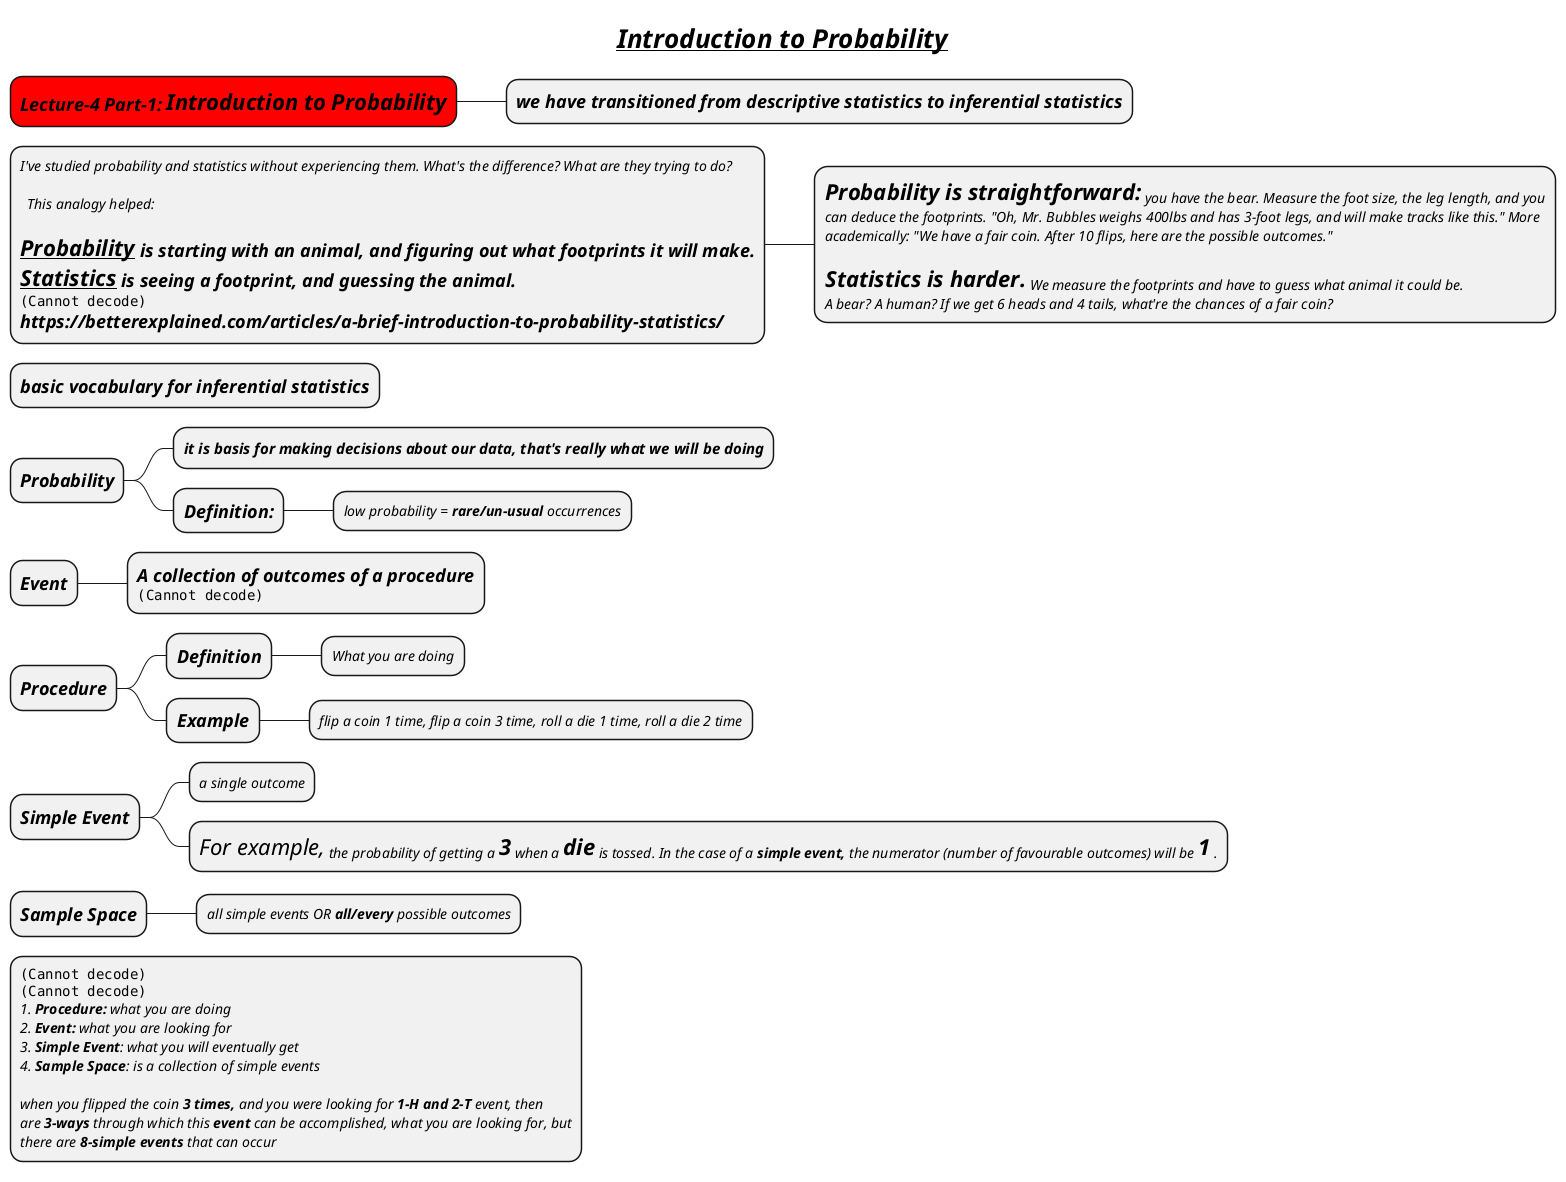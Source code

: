 @startmindmap
skinparam node {
    FontStyle italic
}

title =__//Introduction to Probability//__

*[#red] =Lecture-4 Part-1: **Introduction to Probability**
** =we have transitioned from descriptive statistics to inferential statistics


*:I've studied probability and statistics without experiencing them. What's the difference? What are they trying to do?

  This analogy helped:

=__Probability__ is starting with an animal, and figuring out what footprints it will make.
=__Statistics__ is seeing a footprint, and guessing the animal.
<img:images/img_3.png>
=https://betterexplained.com/articles/a-brief-introduction-to-probability-statistics/;

**:<size:22>**Probability is straightforward:**</size> you have the bear. Measure the foot size, the leg length, and you
can deduce the footprints. "Oh, Mr. Bubbles weighs 400lbs and has 3-foot legs, and will make tracks like this." More
academically: "We have a fair coin. After 10 flips, here are the possible outcomes."

<size:22>**Statistics is harder.**</size> We measure the footprints and have to guess what animal it could be.
A bear? A human? If we get 6 heads and 4 tails, what're the chances of a fair coin?;

* = basic vocabulary for inferential statistics


* =Probability
** ===it is basis for making decisions about our data, that's really what we will be doing
** =Definition:
*** low probability = **rare/un-usual** occurrences


* =Event
** =A collection of outcomes of a procedure \n<img:images/img.png>

* =Procedure
** =Definition
*** What you are doing
** =Example
*** flip a coin 1 time, flip a coin 3 time, roll a die 1 time, roll a die 2 time


* =Simple Event
** a single outcome
** <size:22>For example,</size> the probability of getting a <size:22>**3**</size> when a <size:22>**die**</size> is tossed. In the case of a **simple event,** the numerator (number of favourable outcomes) will be <size:22>**1**</size> .

* =Sample Space
** all simple events OR **all/every** possible outcomes

*:<img:images/img_1.png>
<img:images/img_2.png>
# **Procedure:** what you are doing
# **Event:** what you are looking for
# **Simple Event**: what you will eventually get
# **Sample Space**: is a collection of simple events

when you flipped the coin **3 times,** and you were looking for **1-H and 2-T** event, then
are **3-ways** through which this **event** can be accomplished, what you are looking for, but
there are **8-simple events** that can occur;

@endmindmap
